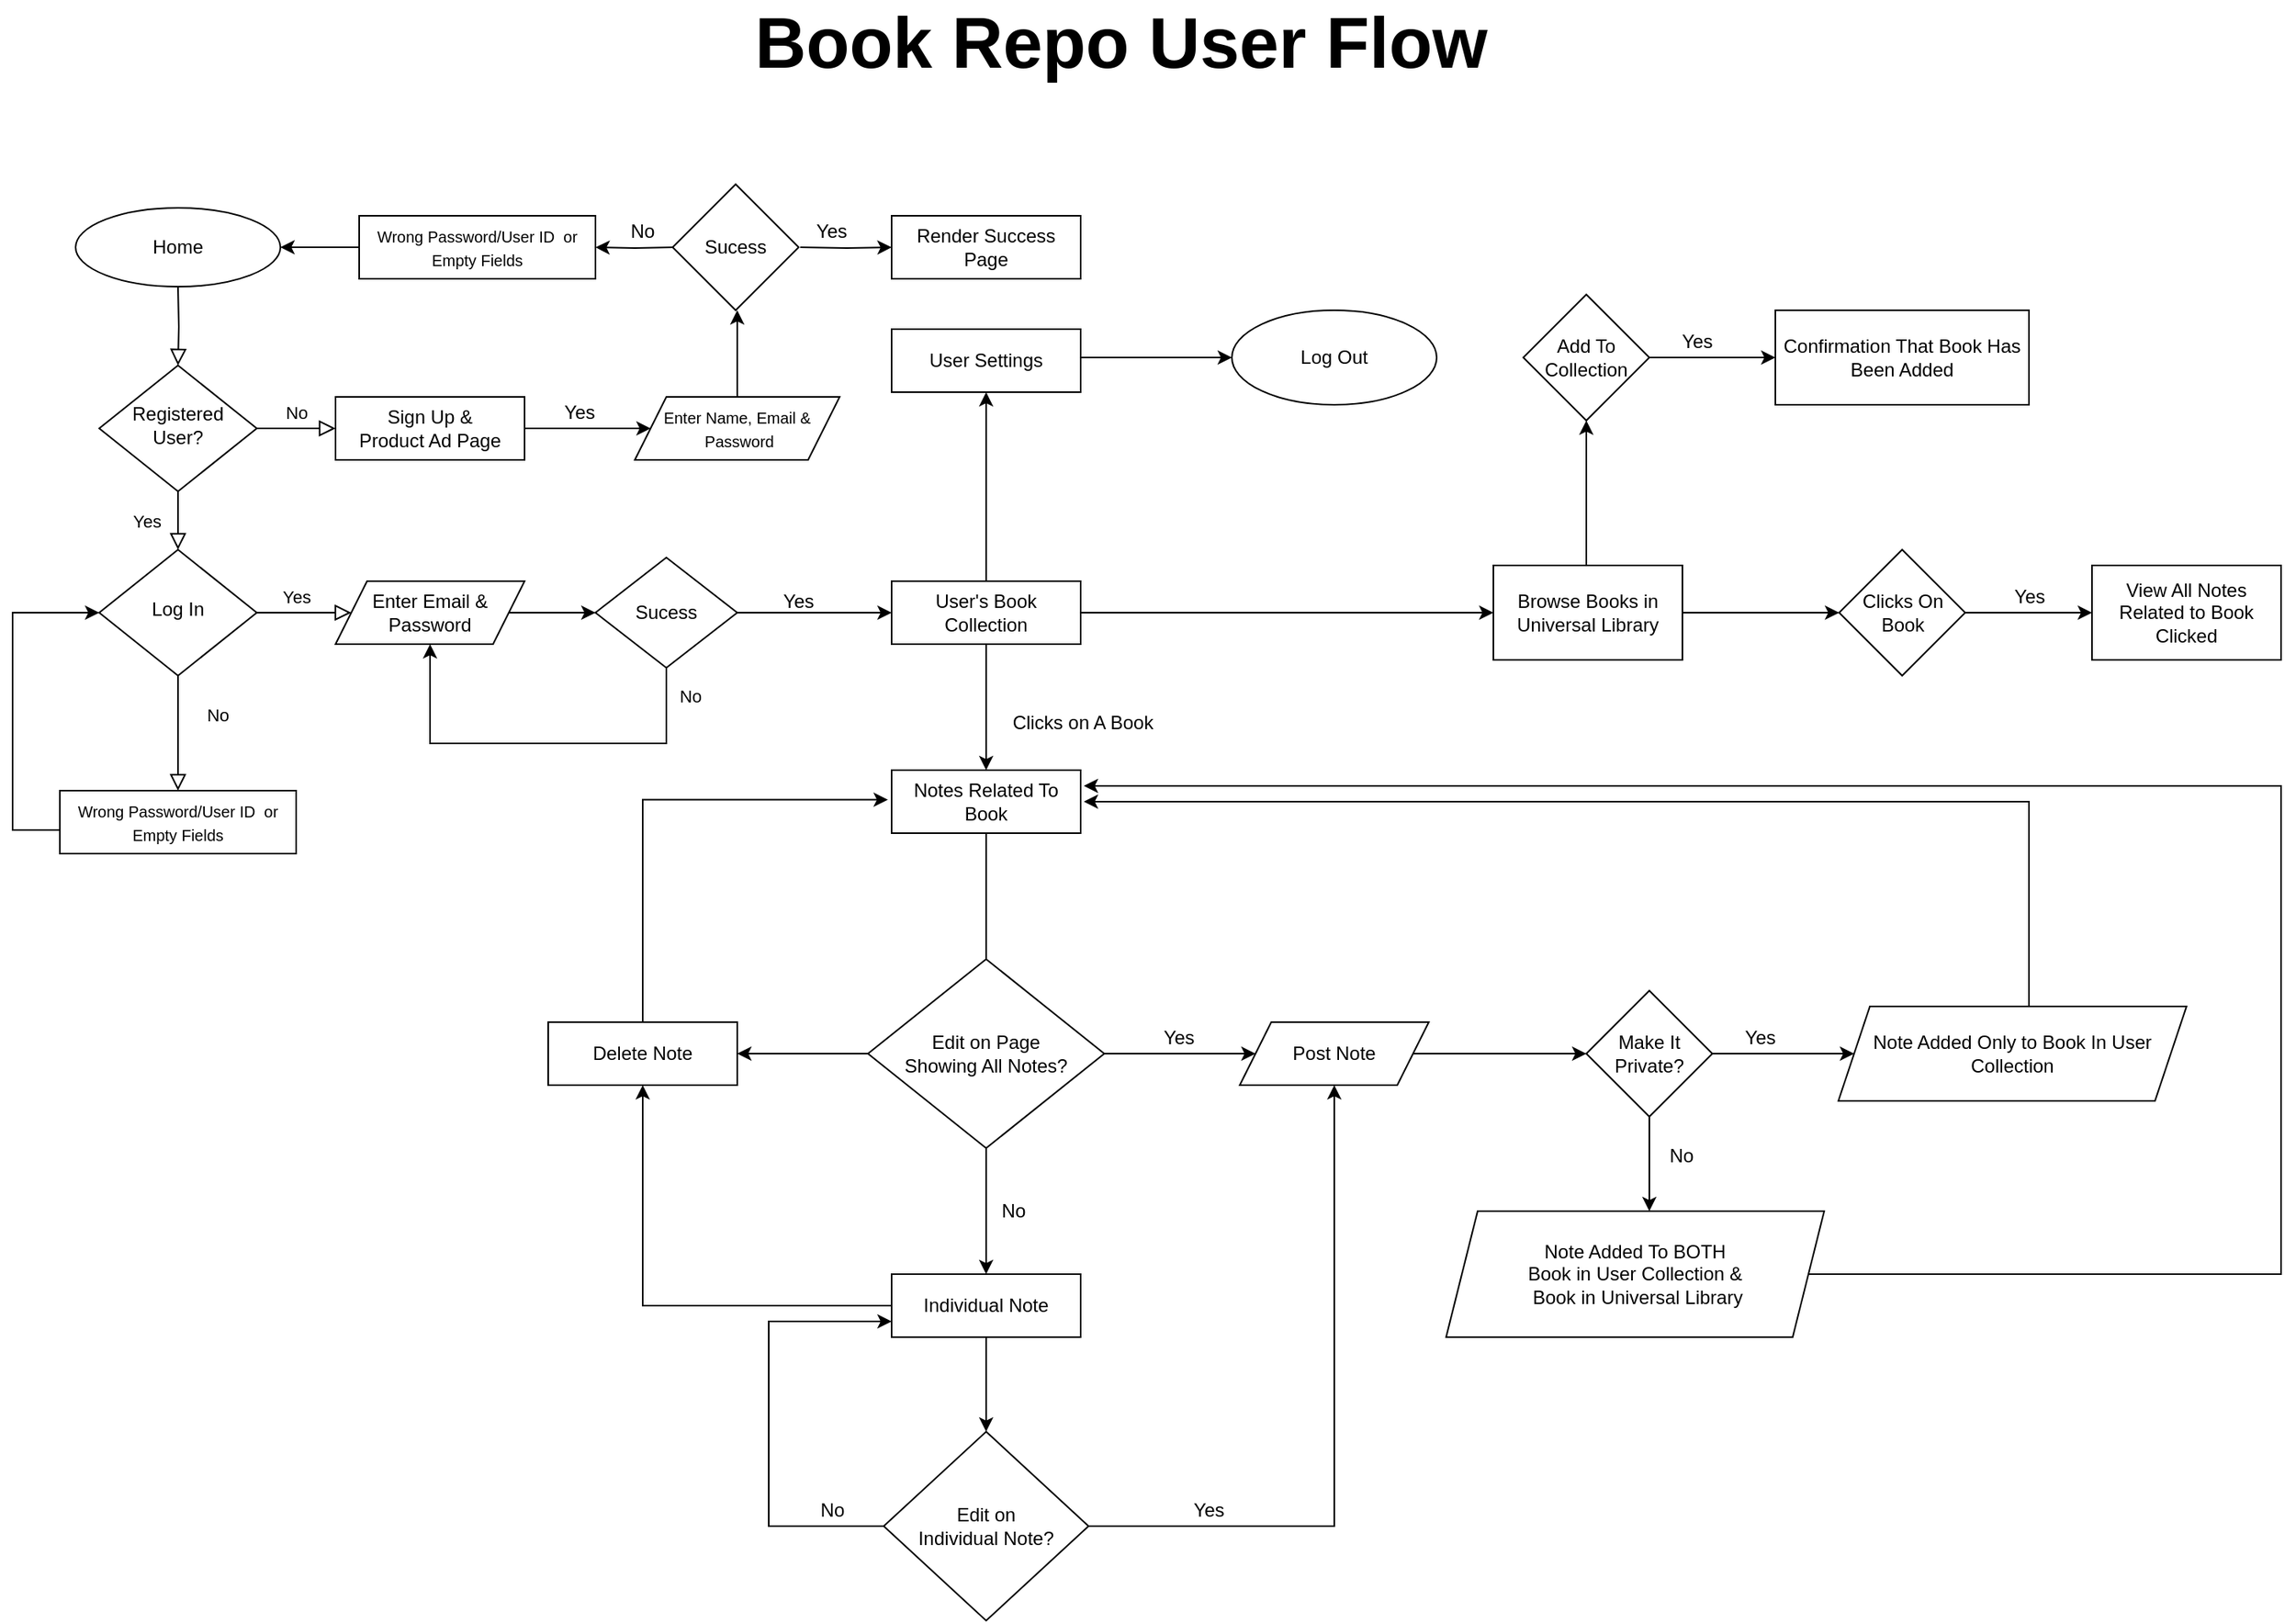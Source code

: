 <mxfile version="14.4.3" type="device"><diagram id="C5RBs43oDa-KdzZeNtuy" name="Page-1"><mxGraphModel dx="1673" dy="1565" grid="1" gridSize="10" guides="1" tooltips="1" connect="1" arrows="1" fold="1" page="1" pageScale="1" pageWidth="1600" pageHeight="1200" math="0" shadow="0"><root><mxCell id="WIyWlLk6GJQsqaUBKTNV-0"/><mxCell id="WIyWlLk6GJQsqaUBKTNV-1" parent="WIyWlLk6GJQsqaUBKTNV-0"/><mxCell id="WIyWlLk6GJQsqaUBKTNV-2" value="" style="rounded=0;html=1;jettySize=auto;orthogonalLoop=1;fontSize=11;endArrow=block;endFill=0;endSize=8;strokeWidth=1;shadow=0;labelBackgroundColor=none;edgeStyle=orthogonalEdgeStyle;" parent="WIyWlLk6GJQsqaUBKTNV-1" target="WIyWlLk6GJQsqaUBKTNV-6" edge="1"><mxGeometry relative="1" as="geometry"><mxPoint x="185" y="225" as="sourcePoint"/></mxGeometry></mxCell><mxCell id="WIyWlLk6GJQsqaUBKTNV-4" value="Yes" style="rounded=0;html=1;jettySize=auto;orthogonalLoop=1;fontSize=11;endArrow=block;endFill=0;endSize=8;strokeWidth=1;shadow=0;labelBackgroundColor=none;edgeStyle=orthogonalEdgeStyle;" parent="WIyWlLk6GJQsqaUBKTNV-1" source="WIyWlLk6GJQsqaUBKTNV-6" target="WIyWlLk6GJQsqaUBKTNV-10" edge="1"><mxGeometry y="20" relative="1" as="geometry"><mxPoint as="offset"/></mxGeometry></mxCell><mxCell id="WIyWlLk6GJQsqaUBKTNV-5" value="No" style="edgeStyle=orthogonalEdgeStyle;rounded=0;html=1;jettySize=auto;orthogonalLoop=1;fontSize=11;endArrow=block;endFill=0;endSize=8;strokeWidth=1;shadow=0;labelBackgroundColor=none;" parent="WIyWlLk6GJQsqaUBKTNV-1" source="WIyWlLk6GJQsqaUBKTNV-6" target="WIyWlLk6GJQsqaUBKTNV-7" edge="1"><mxGeometry y="10" relative="1" as="geometry"><mxPoint as="offset"/></mxGeometry></mxCell><mxCell id="WIyWlLk6GJQsqaUBKTNV-6" value="Registered User?" style="rhombus;whiteSpace=wrap;html=1;shadow=0;fontFamily=Helvetica;fontSize=12;align=center;strokeWidth=1;spacing=6;spacingTop=-4;" parent="WIyWlLk6GJQsqaUBKTNV-1" vertex="1"><mxGeometry x="135" y="275" width="100" height="80" as="geometry"/></mxCell><mxCell id="ULlb6EwJ6nHNpU_7URk_-15" value="" style="edgeStyle=orthogonalEdgeStyle;rounded=0;orthogonalLoop=1;jettySize=auto;html=1;" edge="1" parent="WIyWlLk6GJQsqaUBKTNV-1" source="WIyWlLk6GJQsqaUBKTNV-7" target="ULlb6EwJ6nHNpU_7URk_-14"><mxGeometry relative="1" as="geometry"/></mxCell><mxCell id="WIyWlLk6GJQsqaUBKTNV-7" value="Sign Up &amp;amp; &lt;br&gt;Product Ad Page" style="rounded=0;whiteSpace=wrap;html=1;fontSize=12;glass=0;strokeWidth=1;shadow=0;" parent="WIyWlLk6GJQsqaUBKTNV-1" vertex="1"><mxGeometry x="285" y="295" width="120" height="40" as="geometry"/></mxCell><mxCell id="WIyWlLk6GJQsqaUBKTNV-8" value="No" style="rounded=0;html=1;jettySize=auto;orthogonalLoop=1;fontSize=11;endArrow=block;endFill=0;endSize=8;strokeWidth=1;shadow=0;labelBackgroundColor=none;edgeStyle=orthogonalEdgeStyle;" parent="WIyWlLk6GJQsqaUBKTNV-1" source="WIyWlLk6GJQsqaUBKTNV-10" target="WIyWlLk6GJQsqaUBKTNV-11" edge="1"><mxGeometry x="-0.333" y="25" relative="1" as="geometry"><mxPoint as="offset"/></mxGeometry></mxCell><mxCell id="WIyWlLk6GJQsqaUBKTNV-9" value="Yes" style="edgeStyle=orthogonalEdgeStyle;rounded=0;html=1;jettySize=auto;orthogonalLoop=1;fontSize=11;endArrow=block;endFill=0;endSize=8;strokeWidth=1;shadow=0;labelBackgroundColor=none;" parent="WIyWlLk6GJQsqaUBKTNV-1" source="WIyWlLk6GJQsqaUBKTNV-10" target="WIyWlLk6GJQsqaUBKTNV-12" edge="1"><mxGeometry x="-0.167" y="10" relative="1" as="geometry"><mxPoint as="offset"/></mxGeometry></mxCell><mxCell id="WIyWlLk6GJQsqaUBKTNV-10" value="Log In" style="rhombus;whiteSpace=wrap;html=1;shadow=0;fontFamily=Helvetica;fontSize=12;align=center;strokeWidth=1;spacing=6;spacingTop=-4;" parent="WIyWlLk6GJQsqaUBKTNV-1" vertex="1"><mxGeometry x="135" y="392" width="100" height="80" as="geometry"/></mxCell><mxCell id="ULlb6EwJ6nHNpU_7URk_-7" style="edgeStyle=orthogonalEdgeStyle;rounded=0;orthogonalLoop=1;jettySize=auto;html=1;entryX=0;entryY=0.5;entryDx=0;entryDy=0;" edge="1" parent="WIyWlLk6GJQsqaUBKTNV-1" source="WIyWlLk6GJQsqaUBKTNV-11" target="WIyWlLk6GJQsqaUBKTNV-10"><mxGeometry relative="1" as="geometry"><mxPoint x="130" y="435" as="targetPoint"/><Array as="points"><mxPoint x="80" y="570"/><mxPoint x="80" y="432"/></Array></mxGeometry></mxCell><mxCell id="WIyWlLk6GJQsqaUBKTNV-11" value="&lt;font style=&quot;font-size: 10px&quot;&gt;Wrong Password/User ID&amp;nbsp; or Empty Fields&lt;/font&gt;" style="rounded=0;whiteSpace=wrap;html=1;fontSize=12;glass=0;strokeWidth=1;shadow=0;" parent="WIyWlLk6GJQsqaUBKTNV-1" vertex="1"><mxGeometry x="110" y="545" width="150" height="40" as="geometry"/></mxCell><mxCell id="ULlb6EwJ6nHNpU_7URk_-30" value="" style="edgeStyle=orthogonalEdgeStyle;rounded=0;orthogonalLoop=1;jettySize=auto;html=1;" edge="1" parent="WIyWlLk6GJQsqaUBKTNV-1" source="WIyWlLk6GJQsqaUBKTNV-12" target="ULlb6EwJ6nHNpU_7URk_-28"><mxGeometry relative="1" as="geometry"/></mxCell><mxCell id="WIyWlLk6GJQsqaUBKTNV-12" value="Enter Email &amp;amp; Password" style="shape=parallelogram;perimeter=parallelogramPerimeter;whiteSpace=wrap;html=1;fixedSize=1;rounded=0;" parent="WIyWlLk6GJQsqaUBKTNV-1" vertex="1"><mxGeometry x="285" y="412" width="120" height="40" as="geometry"/></mxCell><mxCell id="jWVhFtFWykFeHP3wCWhE-0" value="Home" style="ellipse;whiteSpace=wrap;html=1;" parent="WIyWlLk6GJQsqaUBKTNV-1" vertex="1"><mxGeometry x="120" y="175" width="130" height="50" as="geometry"/></mxCell><mxCell id="ULlb6EwJ6nHNpU_7URk_-19" style="edgeStyle=orthogonalEdgeStyle;rounded=0;orthogonalLoop=1;jettySize=auto;html=1;" edge="1" parent="WIyWlLk6GJQsqaUBKTNV-1" target="ULlb6EwJ6nHNpU_7URk_-17"><mxGeometry relative="1" as="geometry"><mxPoint x="500" y="200" as="sourcePoint"/></mxGeometry></mxCell><mxCell id="ULlb6EwJ6nHNpU_7URk_-24" value="" style="edgeStyle=orthogonalEdgeStyle;rounded=0;orthogonalLoop=1;jettySize=auto;html=1;" edge="1" parent="WIyWlLk6GJQsqaUBKTNV-1" target="ULlb6EwJ6nHNpU_7URk_-23"><mxGeometry relative="1" as="geometry"><mxPoint x="580" y="200" as="sourcePoint"/></mxGeometry></mxCell><mxCell id="ULlb6EwJ6nHNpU_7URk_-8" value="Sucess" style="rhombus;whiteSpace=wrap;html=1;rounded=0;" vertex="1" parent="WIyWlLk6GJQsqaUBKTNV-1"><mxGeometry x="499" y="160" width="80" height="80" as="geometry"/></mxCell><mxCell id="ULlb6EwJ6nHNpU_7URk_-12" value="Yes" style="text;html=1;strokeColor=none;fillColor=none;align=center;verticalAlign=middle;whiteSpace=wrap;rounded=0;" vertex="1" parent="WIyWlLk6GJQsqaUBKTNV-1"><mxGeometry x="420" y="295" width="40" height="20" as="geometry"/></mxCell><mxCell id="ULlb6EwJ6nHNpU_7URk_-13" value="Yes" style="text;html=1;strokeColor=none;fillColor=none;align=center;verticalAlign=middle;whiteSpace=wrap;rounded=0;" vertex="1" parent="WIyWlLk6GJQsqaUBKTNV-1"><mxGeometry x="580" y="180" width="40" height="20" as="geometry"/></mxCell><mxCell id="ULlb6EwJ6nHNpU_7URk_-16" value="" style="edgeStyle=orthogonalEdgeStyle;rounded=0;orthogonalLoop=1;jettySize=auto;html=1;" edge="1" parent="WIyWlLk6GJQsqaUBKTNV-1" source="ULlb6EwJ6nHNpU_7URk_-14"><mxGeometry relative="1" as="geometry"><mxPoint x="540" y="240" as="targetPoint"/></mxGeometry></mxCell><mxCell id="ULlb6EwJ6nHNpU_7URk_-14" value="&lt;font style=&quot;font-size: 10px ; line-height: 50%&quot;&gt;Enter Name, Email &amp;amp;&lt;br&gt;&amp;nbsp;Password&lt;/font&gt;" style="shape=parallelogram;perimeter=parallelogramPerimeter;whiteSpace=wrap;html=1;fixedSize=1;rounded=0;" vertex="1" parent="WIyWlLk6GJQsqaUBKTNV-1"><mxGeometry x="475" y="295" width="130" height="40" as="geometry"/></mxCell><mxCell id="ULlb6EwJ6nHNpU_7URk_-20" value="" style="edgeStyle=orthogonalEdgeStyle;rounded=0;orthogonalLoop=1;jettySize=auto;html=1;" edge="1" parent="WIyWlLk6GJQsqaUBKTNV-1" source="ULlb6EwJ6nHNpU_7URk_-17" target="jWVhFtFWykFeHP3wCWhE-0"><mxGeometry relative="1" as="geometry"/></mxCell><mxCell id="ULlb6EwJ6nHNpU_7URk_-17" value="&lt;font style=&quot;font-size: 10px&quot;&gt;Wrong Password/User ID&amp;nbsp; or Empty Fields&lt;/font&gt;" style="rounded=0;whiteSpace=wrap;html=1;fontSize=12;glass=0;strokeWidth=1;shadow=0;" vertex="1" parent="WIyWlLk6GJQsqaUBKTNV-1"><mxGeometry x="300" y="180" width="150" height="40" as="geometry"/></mxCell><mxCell id="ULlb6EwJ6nHNpU_7URk_-22" value="No" style="text;html=1;strokeColor=none;fillColor=none;align=center;verticalAlign=middle;whiteSpace=wrap;rounded=0;" vertex="1" parent="WIyWlLk6GJQsqaUBKTNV-1"><mxGeometry x="460" y="180" width="40" height="20" as="geometry"/></mxCell><mxCell id="ULlb6EwJ6nHNpU_7URk_-23" value="Render Success Page" style="rounded=0;whiteSpace=wrap;html=1;fontSize=12;glass=0;strokeWidth=1;shadow=0;" vertex="1" parent="WIyWlLk6GJQsqaUBKTNV-1"><mxGeometry x="638" y="180" width="120" height="40" as="geometry"/></mxCell><mxCell id="ULlb6EwJ6nHNpU_7URk_-27" value="Yes" style="text;html=1;strokeColor=none;fillColor=none;align=center;verticalAlign=middle;whiteSpace=wrap;rounded=0;" vertex="1" parent="WIyWlLk6GJQsqaUBKTNV-1"><mxGeometry x="559" y="415" width="40" height="20" as="geometry"/></mxCell><mxCell id="ULlb6EwJ6nHNpU_7URk_-31" value="" style="edgeStyle=orthogonalEdgeStyle;rounded=0;orthogonalLoop=1;jettySize=auto;html=1;" edge="1" parent="WIyWlLk6GJQsqaUBKTNV-1" source="ULlb6EwJ6nHNpU_7URk_-28" target="ULlb6EwJ6nHNpU_7URk_-29"><mxGeometry relative="1" as="geometry"/></mxCell><mxCell id="ULlb6EwJ6nHNpU_7URk_-43" style="rounded=0;orthogonalLoop=1;jettySize=auto;html=1;edgeStyle=elbowEdgeStyle;shadow=0;entryX=0.5;entryY=1;entryDx=0;entryDy=0;" edge="1" parent="WIyWlLk6GJQsqaUBKTNV-1" source="ULlb6EwJ6nHNpU_7URk_-28" target="WIyWlLk6GJQsqaUBKTNV-12"><mxGeometry relative="1" as="geometry"><mxPoint x="339" y="575" as="targetPoint"/><Array as="points"><mxPoint x="429" y="515"/><mxPoint x="539" y="565"/></Array></mxGeometry></mxCell><mxCell id="ULlb6EwJ6nHNpU_7URk_-44" value="No" style="edgeLabel;html=1;align=center;verticalAlign=middle;resizable=0;points=[];" vertex="1" connectable="0" parent="ULlb6EwJ6nHNpU_7URk_-43"><mxGeometry x="-0.149" y="-3" relative="1" as="geometry"><mxPoint x="77.33" y="-27" as="offset"/></mxGeometry></mxCell><mxCell id="ULlb6EwJ6nHNpU_7URk_-28" value="Sucess" style="rhombus;whiteSpace=wrap;html=1;rounded=0;" vertex="1" parent="WIyWlLk6GJQsqaUBKTNV-1"><mxGeometry x="450" y="397" width="90" height="70" as="geometry"/></mxCell><mxCell id="ULlb6EwJ6nHNpU_7URk_-49" value="" style="edgeStyle=elbowEdgeStyle;rounded=0;orthogonalLoop=1;jettySize=auto;html=1;shadow=0;" edge="1" parent="WIyWlLk6GJQsqaUBKTNV-1" source="ULlb6EwJ6nHNpU_7URk_-29" target="ULlb6EwJ6nHNpU_7URk_-48"><mxGeometry relative="1" as="geometry"/></mxCell><mxCell id="ULlb6EwJ6nHNpU_7URk_-53" value="" style="edgeStyle=elbowEdgeStyle;rounded=0;orthogonalLoop=1;jettySize=auto;html=1;shadow=0;" edge="1" parent="WIyWlLk6GJQsqaUBKTNV-1" source="ULlb6EwJ6nHNpU_7URk_-29" target="ULlb6EwJ6nHNpU_7URk_-52"><mxGeometry relative="1" as="geometry"/></mxCell><mxCell id="ULlb6EwJ6nHNpU_7URk_-55" value="" style="edgeStyle=elbowEdgeStyle;rounded=0;orthogonalLoop=1;jettySize=auto;html=1;shadow=0;" edge="1" parent="WIyWlLk6GJQsqaUBKTNV-1" source="ULlb6EwJ6nHNpU_7URk_-29" target="ULlb6EwJ6nHNpU_7URk_-54"><mxGeometry relative="1" as="geometry"/></mxCell><mxCell id="ULlb6EwJ6nHNpU_7URk_-29" value="&lt;font face=&quot;helvetica&quot;&gt;User's Book Collection&lt;/font&gt;" style="rounded=0;whiteSpace=wrap;html=1;" vertex="1" parent="WIyWlLk6GJQsqaUBKTNV-1"><mxGeometry x="638" y="412" width="120" height="40" as="geometry"/></mxCell><mxCell id="ULlb6EwJ6nHNpU_7URk_-45" value="Log Out" style="ellipse;whiteSpace=wrap;html=1;" vertex="1" parent="WIyWlLk6GJQsqaUBKTNV-1"><mxGeometry x="854" y="240" width="130" height="60" as="geometry"/></mxCell><mxCell id="ULlb6EwJ6nHNpU_7URk_-65" value="" style="edgeStyle=elbowEdgeStyle;rounded=0;orthogonalLoop=1;jettySize=auto;html=1;shadow=0;" edge="1" parent="WIyWlLk6GJQsqaUBKTNV-1" source="ULlb6EwJ6nHNpU_7URk_-48" target="ULlb6EwJ6nHNpU_7URk_-64"><mxGeometry relative="1" as="geometry"/></mxCell><mxCell id="ULlb6EwJ6nHNpU_7URk_-117" value="" style="edgeStyle=elbowEdgeStyle;rounded=0;orthogonalLoop=1;jettySize=auto;html=1;shadow=0;" edge="1" parent="WIyWlLk6GJQsqaUBKTNV-1" source="ULlb6EwJ6nHNpU_7URk_-48" target="ULlb6EwJ6nHNpU_7URk_-116"><mxGeometry relative="1" as="geometry"/></mxCell><mxCell id="ULlb6EwJ6nHNpU_7URk_-48" value="Browse Books in Universal Library" style="whiteSpace=wrap;html=1;rounded=0;" vertex="1" parent="WIyWlLk6GJQsqaUBKTNV-1"><mxGeometry x="1020" y="402" width="120" height="60" as="geometry"/></mxCell><mxCell id="ULlb6EwJ6nHNpU_7URk_-59" value="" style="edgeStyle=elbowEdgeStyle;rounded=0;orthogonalLoop=1;jettySize=auto;html=1;shadow=0;" edge="1" parent="WIyWlLk6GJQsqaUBKTNV-1" source="ULlb6EwJ6nHNpU_7URk_-52"><mxGeometry relative="1" as="geometry"><mxPoint x="698" y="692" as="targetPoint"/></mxGeometry></mxCell><mxCell id="ULlb6EwJ6nHNpU_7URk_-63" value="" style="edgeStyle=elbowEdgeStyle;rounded=0;orthogonalLoop=1;jettySize=auto;html=1;shadow=0;entryX=1;entryY=0.5;entryDx=0;entryDy=0;" edge="1" parent="WIyWlLk6GJQsqaUBKTNV-1" target="ULlb6EwJ6nHNpU_7URk_-71"><mxGeometry relative="1" as="geometry"><mxPoint x="623" y="712" as="sourcePoint"/><mxPoint x="544" y="712" as="targetPoint"/><Array as="points"><mxPoint x="605" y="872"/></Array></mxGeometry></mxCell><mxCell id="ULlb6EwJ6nHNpU_7URk_-52" value="&lt;font face=&quot;helvetica&quot;&gt;Notes Related To Book&lt;/font&gt;" style="rounded=0;whiteSpace=wrap;html=1;" vertex="1" parent="WIyWlLk6GJQsqaUBKTNV-1"><mxGeometry x="638" y="532" width="120" height="40" as="geometry"/></mxCell><mxCell id="ULlb6EwJ6nHNpU_7URk_-92" value="" style="edgeStyle=elbowEdgeStyle;rounded=0;orthogonalLoop=1;jettySize=auto;html=1;shadow=0;" edge="1" parent="WIyWlLk6GJQsqaUBKTNV-1" target="ULlb6EwJ6nHNpU_7URk_-45"><mxGeometry relative="1" as="geometry"><mxPoint x="750" y="270" as="sourcePoint"/></mxGeometry></mxCell><mxCell id="ULlb6EwJ6nHNpU_7URk_-54" value="&lt;font face=&quot;helvetica&quot;&gt;User Settings&lt;/font&gt;" style="rounded=0;whiteSpace=wrap;html=1;" vertex="1" parent="WIyWlLk6GJQsqaUBKTNV-1"><mxGeometry x="638" y="252" width="120" height="40" as="geometry"/></mxCell><mxCell id="ULlb6EwJ6nHNpU_7URk_-57" value="Clicks on A Book" style="text;html=1;align=center;verticalAlign=middle;resizable=0;points=[];autosize=1;" vertex="1" parent="WIyWlLk6GJQsqaUBKTNV-1"><mxGeometry x="709" y="492" width="100" height="20" as="geometry"/></mxCell><mxCell id="ULlb6EwJ6nHNpU_7URk_-67" value="" style="edgeStyle=elbowEdgeStyle;rounded=0;orthogonalLoop=1;jettySize=auto;html=1;shadow=0;" edge="1" parent="WIyWlLk6GJQsqaUBKTNV-1" source="ULlb6EwJ6nHNpU_7URk_-64" target="ULlb6EwJ6nHNpU_7URk_-66"><mxGeometry relative="1" as="geometry"/></mxCell><mxCell id="ULlb6EwJ6nHNpU_7URk_-64" value="Add To Collection" style="rhombus;whiteSpace=wrap;html=1;rounded=0;" vertex="1" parent="WIyWlLk6GJQsqaUBKTNV-1"><mxGeometry x="1039" y="230" width="80" height="80" as="geometry"/></mxCell><mxCell id="ULlb6EwJ6nHNpU_7URk_-66" value="Confirmation That Book Has Been Added" style="whiteSpace=wrap;html=1;rounded=0;" vertex="1" parent="WIyWlLk6GJQsqaUBKTNV-1"><mxGeometry x="1199" y="240" width="161" height="60" as="geometry"/></mxCell><mxCell id="ULlb6EwJ6nHNpU_7URk_-68" value="Yes" style="text;html=1;align=center;verticalAlign=middle;resizable=0;points=[];autosize=1;" vertex="1" parent="WIyWlLk6GJQsqaUBKTNV-1"><mxGeometry x="1129" y="250" width="40" height="20" as="geometry"/></mxCell><mxCell id="ULlb6EwJ6nHNpU_7URk_-99" value="" style="edgeStyle=elbowEdgeStyle;rounded=0;orthogonalLoop=1;jettySize=auto;html=1;shadow=0;" edge="1" parent="WIyWlLk6GJQsqaUBKTNV-1" source="ULlb6EwJ6nHNpU_7URk_-69" target="ULlb6EwJ6nHNpU_7URk_-72"><mxGeometry relative="1" as="geometry"/></mxCell><mxCell id="ULlb6EwJ6nHNpU_7URk_-69" value="Post Note" style="shape=parallelogram;perimeter=parallelogramPerimeter;whiteSpace=wrap;html=1;fixedSize=1;rounded=0;" vertex="1" parent="WIyWlLk6GJQsqaUBKTNV-1"><mxGeometry x="859" y="692" width="120" height="40" as="geometry"/></mxCell><mxCell id="ULlb6EwJ6nHNpU_7URk_-124" style="edgeStyle=elbowEdgeStyle;rounded=0;orthogonalLoop=1;jettySize=auto;html=1;shadow=0;entryX=-0.02;entryY=0.47;entryDx=0;entryDy=0;entryPerimeter=0;" edge="1" parent="WIyWlLk6GJQsqaUBKTNV-1" source="ULlb6EwJ6nHNpU_7URk_-71" target="ULlb6EwJ6nHNpU_7URk_-52"><mxGeometry relative="1" as="geometry"><mxPoint x="480" y="552" as="targetPoint"/><Array as="points"><mxPoint x="480" y="642"/></Array></mxGeometry></mxCell><mxCell id="ULlb6EwJ6nHNpU_7URk_-71" value="Delete Note" style="rounded=0;whiteSpace=wrap;html=1;" vertex="1" parent="WIyWlLk6GJQsqaUBKTNV-1"><mxGeometry x="420" y="692" width="120" height="40" as="geometry"/></mxCell><mxCell id="ULlb6EwJ6nHNpU_7URk_-75" value="" style="edgeStyle=elbowEdgeStyle;rounded=0;orthogonalLoop=1;jettySize=auto;html=1;shadow=0;elbow=vertical;" edge="1" parent="WIyWlLk6GJQsqaUBKTNV-1" source="ULlb6EwJ6nHNpU_7URk_-72" target="ULlb6EwJ6nHNpU_7URk_-74"><mxGeometry relative="1" as="geometry"/></mxCell><mxCell id="ULlb6EwJ6nHNpU_7URk_-91" value="" style="edgeStyle=elbowEdgeStyle;rounded=0;orthogonalLoop=1;jettySize=auto;html=1;shadow=0;" edge="1" parent="WIyWlLk6GJQsqaUBKTNV-1" source="ULlb6EwJ6nHNpU_7URk_-72" target="ULlb6EwJ6nHNpU_7URk_-90"><mxGeometry relative="1" as="geometry"/></mxCell><mxCell id="ULlb6EwJ6nHNpU_7URk_-72" value="Make It Private?" style="rhombus;whiteSpace=wrap;html=1;rounded=0;" vertex="1" parent="WIyWlLk6GJQsqaUBKTNV-1"><mxGeometry x="1079" y="672" width="80" height="80" as="geometry"/></mxCell><mxCell id="ULlb6EwJ6nHNpU_7URk_-121" style="edgeStyle=elbowEdgeStyle;rounded=0;orthogonalLoop=1;jettySize=auto;html=1;shadow=0;" edge="1" parent="WIyWlLk6GJQsqaUBKTNV-1" source="ULlb6EwJ6nHNpU_7URk_-74"><mxGeometry relative="1" as="geometry"><mxPoint x="760" y="552" as="targetPoint"/><Array as="points"><mxPoint x="1360" y="642"/></Array></mxGeometry></mxCell><mxCell id="ULlb6EwJ6nHNpU_7URk_-74" value="Note Added Only to Book In User Collection" style="shape=parallelogram;perimeter=parallelogramPerimeter;whiteSpace=wrap;html=1;fixedSize=1;rounded=0;" vertex="1" parent="WIyWlLk6GJQsqaUBKTNV-1"><mxGeometry x="1239" y="682" width="221" height="60" as="geometry"/></mxCell><mxCell id="ULlb6EwJ6nHNpU_7URk_-78" value="Yes" style="text;html=1;align=center;verticalAlign=middle;resizable=0;points=[];autosize=1;" vertex="1" parent="WIyWlLk6GJQsqaUBKTNV-1"><mxGeometry x="1169" y="692" width="40" height="20" as="geometry"/></mxCell><mxCell id="ULlb6EwJ6nHNpU_7URk_-81" value="No" style="text;html=1;align=center;verticalAlign=middle;resizable=0;points=[];autosize=1;" vertex="1" parent="WIyWlLk6GJQsqaUBKTNV-1"><mxGeometry x="1124" y="767" width="30" height="20" as="geometry"/></mxCell><mxCell id="ULlb6EwJ6nHNpU_7URk_-122" style="edgeStyle=elbowEdgeStyle;rounded=0;orthogonalLoop=1;jettySize=auto;html=1;shadow=0;" edge="1" parent="WIyWlLk6GJQsqaUBKTNV-1" source="ULlb6EwJ6nHNpU_7URk_-90"><mxGeometry relative="1" as="geometry"><mxPoint x="760" y="542" as="targetPoint"/><Array as="points"><mxPoint x="1520" y="712"/></Array></mxGeometry></mxCell><mxCell id="ULlb6EwJ6nHNpU_7URk_-90" value="Note Added To BOTH &lt;br&gt;Book in User Collection &amp;amp;&lt;br&gt;&amp;nbsp;Book in Universal Library" style="shape=parallelogram;perimeter=parallelogramPerimeter;whiteSpace=wrap;html=1;fixedSize=1;rounded=0;" vertex="1" parent="WIyWlLk6GJQsqaUBKTNV-1"><mxGeometry x="990" y="812" width="240" height="80" as="geometry"/></mxCell><mxCell id="ULlb6EwJ6nHNpU_7URk_-98" value="" style="edgeStyle=elbowEdgeStyle;rounded=0;orthogonalLoop=1;jettySize=auto;html=1;shadow=0;" edge="1" parent="WIyWlLk6GJQsqaUBKTNV-1" source="ULlb6EwJ6nHNpU_7URk_-96" target="ULlb6EwJ6nHNpU_7URk_-69"><mxGeometry relative="1" as="geometry"/></mxCell><mxCell id="ULlb6EwJ6nHNpU_7URk_-102" value="" style="edgeStyle=elbowEdgeStyle;rounded=0;orthogonalLoop=1;jettySize=auto;html=1;shadow=0;" edge="1" parent="WIyWlLk6GJQsqaUBKTNV-1" source="ULlb6EwJ6nHNpU_7URk_-96"><mxGeometry relative="1" as="geometry"><mxPoint x="698.19" y="852" as="targetPoint"/></mxGeometry></mxCell><mxCell id="ULlb6EwJ6nHNpU_7URk_-96" value="Edit on Page &lt;br&gt;Showing All Notes?" style="rhombus;whiteSpace=wrap;html=1;rounded=0;" vertex="1" parent="WIyWlLk6GJQsqaUBKTNV-1"><mxGeometry x="623" y="652" width="150" height="120" as="geometry"/></mxCell><mxCell id="ULlb6EwJ6nHNpU_7URk_-100" value="Yes" style="text;html=1;align=center;verticalAlign=middle;resizable=0;points=[];autosize=1;" vertex="1" parent="WIyWlLk6GJQsqaUBKTNV-1"><mxGeometry x="800" y="692" width="40" height="20" as="geometry"/></mxCell><mxCell id="ULlb6EwJ6nHNpU_7URk_-103" value="No" style="text;html=1;align=center;verticalAlign=middle;resizable=0;points=[];autosize=1;" vertex="1" parent="WIyWlLk6GJQsqaUBKTNV-1"><mxGeometry x="700" y="802" width="30" height="20" as="geometry"/></mxCell><mxCell id="ULlb6EwJ6nHNpU_7URk_-106" value="" style="edgeStyle=elbowEdgeStyle;rounded=0;orthogonalLoop=1;jettySize=auto;html=1;shadow=0;" edge="1" parent="WIyWlLk6GJQsqaUBKTNV-1" source="ULlb6EwJ6nHNpU_7URk_-104" target="ULlb6EwJ6nHNpU_7URk_-71"><mxGeometry relative="1" as="geometry"><mxPoint x="558" y="872" as="targetPoint"/><Array as="points"><mxPoint x="480" y="802"/></Array></mxGeometry></mxCell><mxCell id="ULlb6EwJ6nHNpU_7URk_-109" value="" style="edgeStyle=elbowEdgeStyle;rounded=0;orthogonalLoop=1;jettySize=auto;html=1;shadow=0;" edge="1" parent="WIyWlLk6GJQsqaUBKTNV-1" source="ULlb6EwJ6nHNpU_7URk_-104" target="ULlb6EwJ6nHNpU_7URk_-108"><mxGeometry relative="1" as="geometry"/></mxCell><mxCell id="ULlb6EwJ6nHNpU_7URk_-104" value="Individual Note" style="rounded=0;whiteSpace=wrap;html=1;" vertex="1" parent="WIyWlLk6GJQsqaUBKTNV-1"><mxGeometry x="638" y="852" width="120" height="40" as="geometry"/></mxCell><mxCell id="ULlb6EwJ6nHNpU_7URk_-110" style="edgeStyle=elbowEdgeStyle;rounded=0;orthogonalLoop=1;jettySize=auto;html=1;shadow=0;entryX=0.5;entryY=1;entryDx=0;entryDy=0;" edge="1" parent="WIyWlLk6GJQsqaUBKTNV-1" source="ULlb6EwJ6nHNpU_7URk_-108" target="ULlb6EwJ6nHNpU_7URk_-69"><mxGeometry relative="1" as="geometry"><mxPoint x="920.0" y="1012" as="targetPoint"/><Array as="points"><mxPoint x="919" y="882"/></Array></mxGeometry></mxCell><mxCell id="ULlb6EwJ6nHNpU_7URk_-112" style="edgeStyle=elbowEdgeStyle;rounded=0;orthogonalLoop=1;jettySize=auto;html=1;shadow=0;entryX=0;entryY=0.75;entryDx=0;entryDy=0;" edge="1" parent="WIyWlLk6GJQsqaUBKTNV-1" source="ULlb6EwJ6nHNpU_7URk_-108" target="ULlb6EwJ6nHNpU_7URk_-104"><mxGeometry relative="1" as="geometry"><mxPoint x="560" y="1012" as="targetPoint"/><Array as="points"><mxPoint x="560" y="1012"/></Array></mxGeometry></mxCell><mxCell id="ULlb6EwJ6nHNpU_7URk_-108" value="Edit on &lt;br&gt;Individual Note?" style="rhombus;whiteSpace=wrap;html=1;rounded=0;" vertex="1" parent="WIyWlLk6GJQsqaUBKTNV-1"><mxGeometry x="633" y="952" width="130" height="120" as="geometry"/></mxCell><mxCell id="ULlb6EwJ6nHNpU_7URk_-111" value="Yes" style="text;html=1;align=center;verticalAlign=middle;resizable=0;points=[];autosize=1;" vertex="1" parent="WIyWlLk6GJQsqaUBKTNV-1"><mxGeometry x="819" y="992" width="40" height="20" as="geometry"/></mxCell><mxCell id="ULlb6EwJ6nHNpU_7URk_-115" value="No" style="text;html=1;align=center;verticalAlign=middle;resizable=0;points=[];autosize=1;" vertex="1" parent="WIyWlLk6GJQsqaUBKTNV-1"><mxGeometry x="585" y="992" width="30" height="20" as="geometry"/></mxCell><mxCell id="ULlb6EwJ6nHNpU_7URk_-119" value="" style="edgeStyle=elbowEdgeStyle;rounded=0;orthogonalLoop=1;jettySize=auto;html=1;shadow=0;elbow=horizontal;" edge="1" parent="WIyWlLk6GJQsqaUBKTNV-1" source="ULlb6EwJ6nHNpU_7URk_-116" target="ULlb6EwJ6nHNpU_7URk_-118"><mxGeometry relative="1" as="geometry"/></mxCell><mxCell id="ULlb6EwJ6nHNpU_7URk_-116" value="Clicks On Book" style="rhombus;whiteSpace=wrap;html=1;rounded=0;" vertex="1" parent="WIyWlLk6GJQsqaUBKTNV-1"><mxGeometry x="1239.5" y="392" width="80" height="80" as="geometry"/></mxCell><mxCell id="ULlb6EwJ6nHNpU_7URk_-118" value="View All Notes Related to Book Clicked" style="whiteSpace=wrap;html=1;rounded=0;" vertex="1" parent="WIyWlLk6GJQsqaUBKTNV-1"><mxGeometry x="1400" y="402" width="120" height="60" as="geometry"/></mxCell><mxCell id="ULlb6EwJ6nHNpU_7URk_-120" value="Yes" style="text;html=1;align=center;verticalAlign=middle;resizable=0;points=[];autosize=1;" vertex="1" parent="WIyWlLk6GJQsqaUBKTNV-1"><mxGeometry x="1340" y="412" width="40" height="20" as="geometry"/></mxCell><mxCell id="ULlb6EwJ6nHNpU_7URk_-125" value="&lt;font style=&quot;font-size: 45px&quot;&gt;Book Repo User Flow&amp;nbsp;&lt;/font&gt;" style="text;html=1;align=center;verticalAlign=middle;whiteSpace=wrap;rounded=0;fontStyle=1" vertex="1" parent="WIyWlLk6GJQsqaUBKTNV-1"><mxGeometry x="470" y="60" width="640" height="20" as="geometry"/></mxCell></root></mxGraphModel></diagram></mxfile>